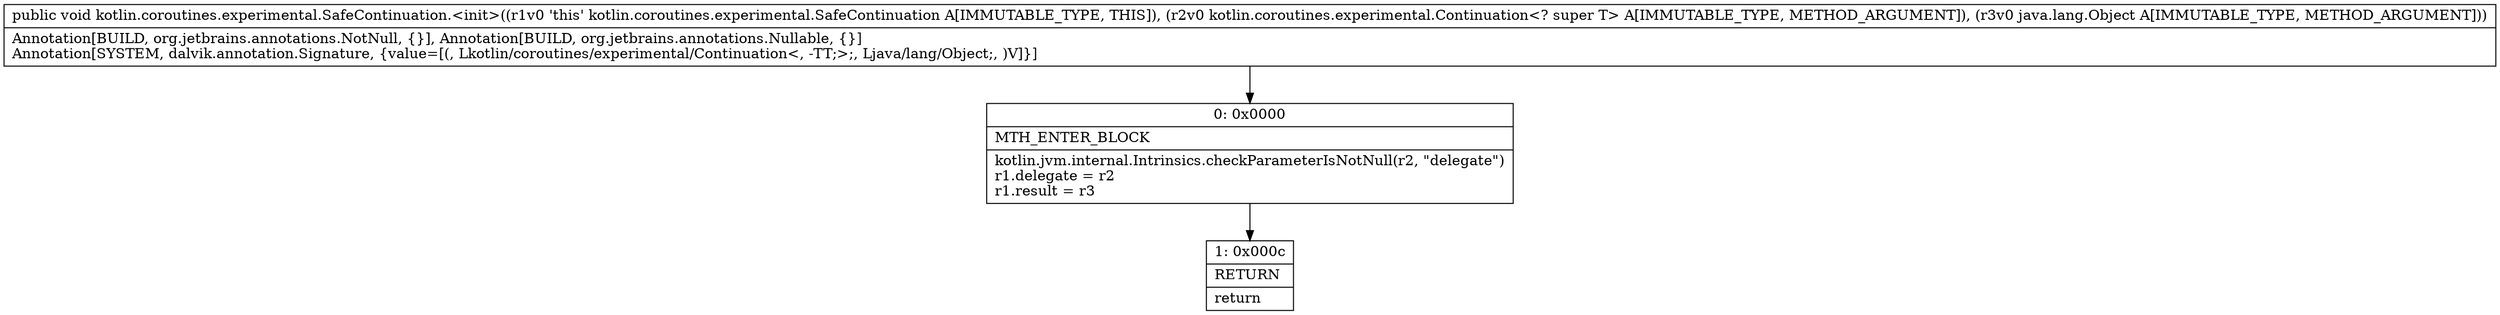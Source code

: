 digraph "CFG forkotlin.coroutines.experimental.SafeContinuation.\<init\>(Lkotlin\/coroutines\/experimental\/Continuation;Ljava\/lang\/Object;)V" {
Node_0 [shape=record,label="{0\:\ 0x0000|MTH_ENTER_BLOCK\l|kotlin.jvm.internal.Intrinsics.checkParameterIsNotNull(r2, \"delegate\")\lr1.delegate = r2\lr1.result = r3\l}"];
Node_1 [shape=record,label="{1\:\ 0x000c|RETURN\l|return\l}"];
MethodNode[shape=record,label="{public void kotlin.coroutines.experimental.SafeContinuation.\<init\>((r1v0 'this' kotlin.coroutines.experimental.SafeContinuation A[IMMUTABLE_TYPE, THIS]), (r2v0 kotlin.coroutines.experimental.Continuation\<? super T\> A[IMMUTABLE_TYPE, METHOD_ARGUMENT]), (r3v0 java.lang.Object A[IMMUTABLE_TYPE, METHOD_ARGUMENT]))  | Annotation[BUILD, org.jetbrains.annotations.NotNull, \{\}], Annotation[BUILD, org.jetbrains.annotations.Nullable, \{\}]\lAnnotation[SYSTEM, dalvik.annotation.Signature, \{value=[(, Lkotlin\/coroutines\/experimental\/Continuation\<, \-TT;\>;, Ljava\/lang\/Object;, )V]\}]\l}"];
MethodNode -> Node_0;
Node_0 -> Node_1;
}

